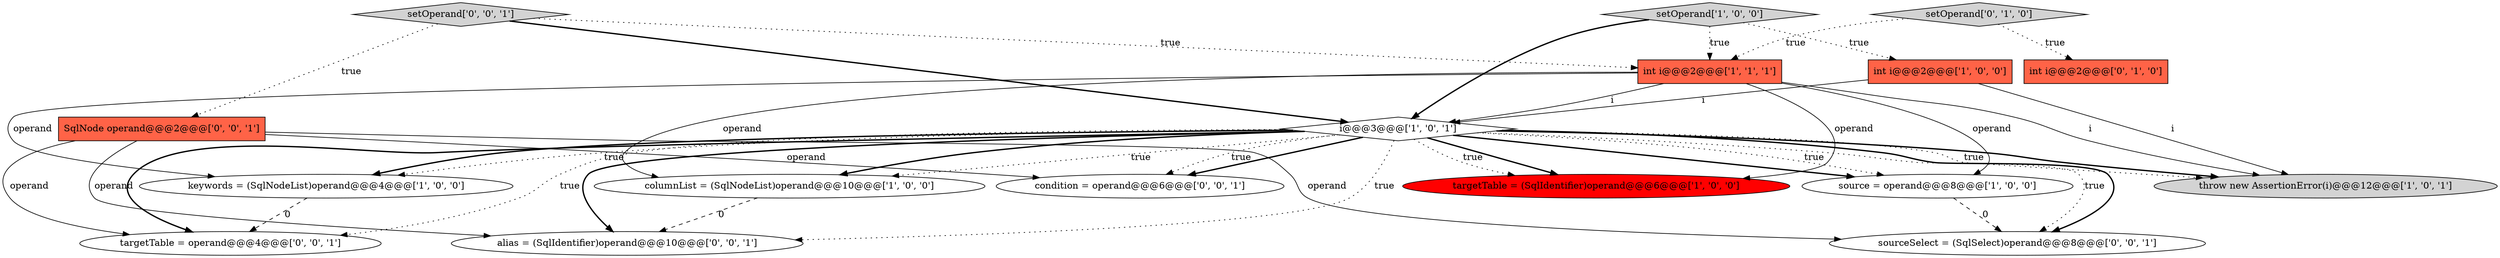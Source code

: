 digraph {
5 [style = filled, label = "i@@@3@@@['1', '0', '1']", fillcolor = white, shape = diamond image = "AAA0AAABBB1BBB"];
10 [style = filled, label = "setOperand['0', '1', '0']", fillcolor = lightgray, shape = diamond image = "AAA0AAABBB2BBB"];
15 [style = filled, label = "setOperand['0', '0', '1']", fillcolor = lightgray, shape = diamond image = "AAA0AAABBB3BBB"];
3 [style = filled, label = "targetTable = (SqlIdentifier)operand@@@6@@@['1', '0', '0']", fillcolor = red, shape = ellipse image = "AAA1AAABBB1BBB"];
6 [style = filled, label = "int i@@@2@@@['1', '1', '1']", fillcolor = tomato, shape = box image = "AAA0AAABBB1BBB"];
14 [style = filled, label = "alias = (SqlIdentifier)operand@@@10@@@['0', '0', '1']", fillcolor = white, shape = ellipse image = "AAA0AAABBB3BBB"];
0 [style = filled, label = "int i@@@2@@@['1', '0', '0']", fillcolor = tomato, shape = box image = "AAA0AAABBB1BBB"];
8 [style = filled, label = "columnList = (SqlNodeList)operand@@@10@@@['1', '0', '0']", fillcolor = white, shape = ellipse image = "AAA0AAABBB1BBB"];
4 [style = filled, label = "throw new AssertionError(i)@@@12@@@['1', '0', '1']", fillcolor = lightgray, shape = ellipse image = "AAA0AAABBB1BBB"];
13 [style = filled, label = "sourceSelect = (SqlSelect)operand@@@8@@@['0', '0', '1']", fillcolor = white, shape = ellipse image = "AAA0AAABBB3BBB"];
12 [style = filled, label = "targetTable = operand@@@4@@@['0', '0', '1']", fillcolor = white, shape = ellipse image = "AAA0AAABBB3BBB"];
11 [style = filled, label = "SqlNode operand@@@2@@@['0', '0', '1']", fillcolor = tomato, shape = box image = "AAA0AAABBB3BBB"];
7 [style = filled, label = "source = operand@@@8@@@['1', '0', '0']", fillcolor = white, shape = ellipse image = "AAA0AAABBB1BBB"];
1 [style = filled, label = "keywords = (SqlNodeList)operand@@@4@@@['1', '0', '0']", fillcolor = white, shape = ellipse image = "AAA0AAABBB1BBB"];
2 [style = filled, label = "setOperand['1', '0', '0']", fillcolor = lightgray, shape = diamond image = "AAA0AAABBB1BBB"];
16 [style = filled, label = "condition = operand@@@6@@@['0', '0', '1']", fillcolor = white, shape = ellipse image = "AAA0AAABBB3BBB"];
9 [style = filled, label = "int i@@@2@@@['0', '1', '0']", fillcolor = tomato, shape = box image = "AAA0AAABBB2BBB"];
5->3 [style = bold, label=""];
6->7 [style = solid, label="operand"];
5->14 [style = dotted, label="true"];
5->8 [style = bold, label=""];
10->6 [style = dotted, label="true"];
6->8 [style = solid, label="operand"];
6->4 [style = solid, label="i"];
2->0 [style = dotted, label="true"];
11->12 [style = solid, label="operand"];
6->5 [style = solid, label="i"];
11->13 [style = solid, label="operand"];
5->1 [style = dotted, label="true"];
11->16 [style = solid, label="operand"];
0->4 [style = solid, label="i"];
5->3 [style = dotted, label="true"];
5->12 [style = dotted, label="true"];
5->14 [style = bold, label=""];
10->9 [style = dotted, label="true"];
8->14 [style = dashed, label="0"];
5->4 [style = dotted, label="true"];
0->5 [style = solid, label="i"];
15->5 [style = bold, label=""];
5->16 [style = bold, label=""];
1->12 [style = dashed, label="0"];
5->1 [style = bold, label=""];
5->13 [style = dotted, label="true"];
6->3 [style = solid, label="operand"];
5->12 [style = bold, label=""];
2->6 [style = dotted, label="true"];
5->7 [style = dotted, label="true"];
15->6 [style = dotted, label="true"];
5->13 [style = bold, label=""];
5->4 [style = bold, label=""];
5->16 [style = dotted, label="true"];
15->11 [style = dotted, label="true"];
7->13 [style = dashed, label="0"];
5->7 [style = bold, label=""];
5->8 [style = dotted, label="true"];
6->1 [style = solid, label="operand"];
11->14 [style = solid, label="operand"];
2->5 [style = bold, label=""];
}
